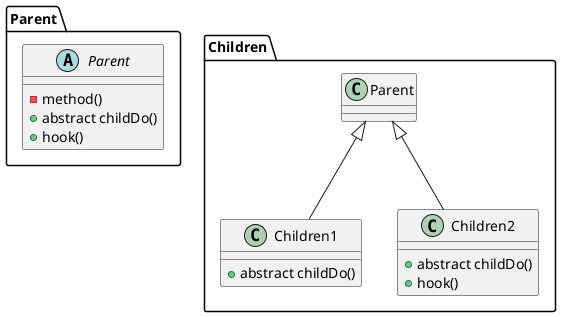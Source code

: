 @startuml

package "Parent" {
    abstract Parent {
        -method()
        +abstract childDo()
        +hook()
    }
}

package "Children" {

    class Children1 extends Parent {
        +abstract childDo()
    }

    class Children2 extends Parent {
        +abstract childDo()
        +hook()
    }
}

@enduml
